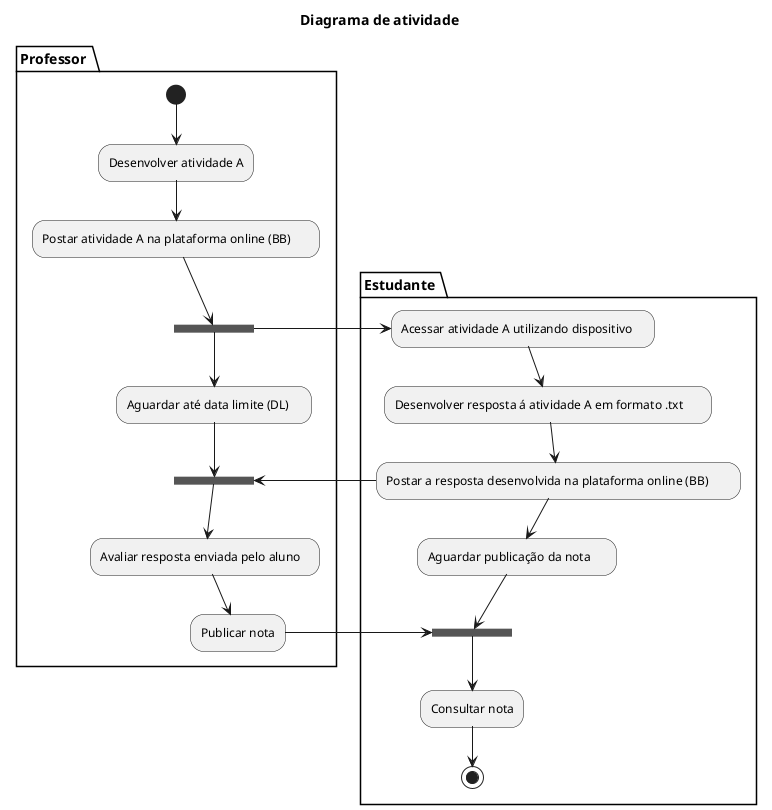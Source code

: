 @startuml
title Diagrama de atividade

partition "Professor " {

(*)  --> "Desenvolver atividade A"
--> "Postar atividade A na plataforma online (BB)      " as post
--> ===S1===
--> "Aguardar até data limite (DL)    " as await
}
partition "Estudante " {
===S1=== -right> "Acessar atividade A utilizando dispositivo    "
--> "Desenvolver resposta á atividade A em formato .txt      "
--> "Postar a resposta desenvolvida na plataforma online (BB)       " as post2
--> "Aguardar publicação da nota     " as await2
await2 --> ===S3===
}

partition "Professor " {
await --> ===S2===
post2 --> ===S2===
--> "Avaliar resposta enviada pelo aluno   "
--> "Publicar nota" as post3

--> ===S3===

}
partition "Estudante " {
--> "Consultar nota"
--> (*)
}
@enduml